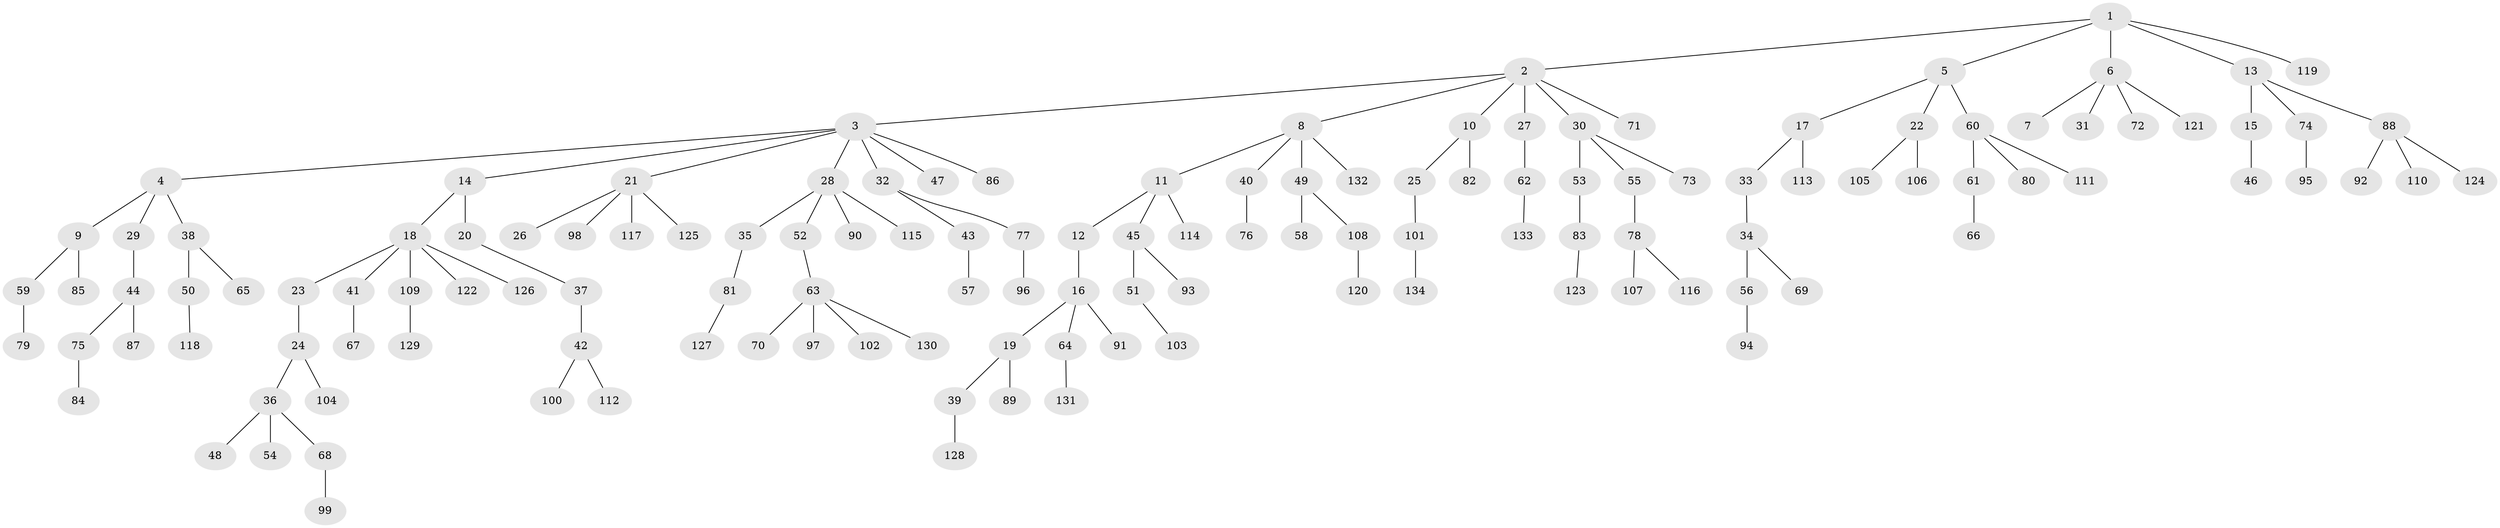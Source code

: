 // coarse degree distribution, {8: 0.021052631578947368, 7: 0.010526315789473684, 5: 0.031578947368421054, 6: 0.031578947368421054, 1: 0.5894736842105263, 3: 0.08421052631578947, 4: 0.042105263157894736, 2: 0.18947368421052632}
// Generated by graph-tools (version 1.1) at 2025/42/03/06/25 10:42:06]
// undirected, 134 vertices, 133 edges
graph export_dot {
graph [start="1"]
  node [color=gray90,style=filled];
  1;
  2;
  3;
  4;
  5;
  6;
  7;
  8;
  9;
  10;
  11;
  12;
  13;
  14;
  15;
  16;
  17;
  18;
  19;
  20;
  21;
  22;
  23;
  24;
  25;
  26;
  27;
  28;
  29;
  30;
  31;
  32;
  33;
  34;
  35;
  36;
  37;
  38;
  39;
  40;
  41;
  42;
  43;
  44;
  45;
  46;
  47;
  48;
  49;
  50;
  51;
  52;
  53;
  54;
  55;
  56;
  57;
  58;
  59;
  60;
  61;
  62;
  63;
  64;
  65;
  66;
  67;
  68;
  69;
  70;
  71;
  72;
  73;
  74;
  75;
  76;
  77;
  78;
  79;
  80;
  81;
  82;
  83;
  84;
  85;
  86;
  87;
  88;
  89;
  90;
  91;
  92;
  93;
  94;
  95;
  96;
  97;
  98;
  99;
  100;
  101;
  102;
  103;
  104;
  105;
  106;
  107;
  108;
  109;
  110;
  111;
  112;
  113;
  114;
  115;
  116;
  117;
  118;
  119;
  120;
  121;
  122;
  123;
  124;
  125;
  126;
  127;
  128;
  129;
  130;
  131;
  132;
  133;
  134;
  1 -- 2;
  1 -- 5;
  1 -- 6;
  1 -- 13;
  1 -- 119;
  2 -- 3;
  2 -- 8;
  2 -- 10;
  2 -- 27;
  2 -- 30;
  2 -- 71;
  3 -- 4;
  3 -- 14;
  3 -- 21;
  3 -- 28;
  3 -- 32;
  3 -- 47;
  3 -- 86;
  4 -- 9;
  4 -- 29;
  4 -- 38;
  5 -- 17;
  5 -- 22;
  5 -- 60;
  6 -- 7;
  6 -- 31;
  6 -- 72;
  6 -- 121;
  8 -- 11;
  8 -- 40;
  8 -- 49;
  8 -- 132;
  9 -- 59;
  9 -- 85;
  10 -- 25;
  10 -- 82;
  11 -- 12;
  11 -- 45;
  11 -- 114;
  12 -- 16;
  13 -- 15;
  13 -- 74;
  13 -- 88;
  14 -- 18;
  14 -- 20;
  15 -- 46;
  16 -- 19;
  16 -- 64;
  16 -- 91;
  17 -- 33;
  17 -- 113;
  18 -- 23;
  18 -- 41;
  18 -- 109;
  18 -- 122;
  18 -- 126;
  19 -- 39;
  19 -- 89;
  20 -- 37;
  21 -- 26;
  21 -- 98;
  21 -- 117;
  21 -- 125;
  22 -- 105;
  22 -- 106;
  23 -- 24;
  24 -- 36;
  24 -- 104;
  25 -- 101;
  27 -- 62;
  28 -- 35;
  28 -- 52;
  28 -- 90;
  28 -- 115;
  29 -- 44;
  30 -- 53;
  30 -- 55;
  30 -- 73;
  32 -- 43;
  32 -- 77;
  33 -- 34;
  34 -- 56;
  34 -- 69;
  35 -- 81;
  36 -- 48;
  36 -- 54;
  36 -- 68;
  37 -- 42;
  38 -- 50;
  38 -- 65;
  39 -- 128;
  40 -- 76;
  41 -- 67;
  42 -- 100;
  42 -- 112;
  43 -- 57;
  44 -- 75;
  44 -- 87;
  45 -- 51;
  45 -- 93;
  49 -- 58;
  49 -- 108;
  50 -- 118;
  51 -- 103;
  52 -- 63;
  53 -- 83;
  55 -- 78;
  56 -- 94;
  59 -- 79;
  60 -- 61;
  60 -- 80;
  60 -- 111;
  61 -- 66;
  62 -- 133;
  63 -- 70;
  63 -- 97;
  63 -- 102;
  63 -- 130;
  64 -- 131;
  68 -- 99;
  74 -- 95;
  75 -- 84;
  77 -- 96;
  78 -- 107;
  78 -- 116;
  81 -- 127;
  83 -- 123;
  88 -- 92;
  88 -- 110;
  88 -- 124;
  101 -- 134;
  108 -- 120;
  109 -- 129;
}
